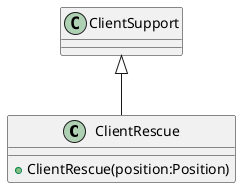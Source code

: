 @startuml
class ClientRescue {
    + ClientRescue(position:Position)
}
ClientSupport <|-- ClientRescue
@enduml
